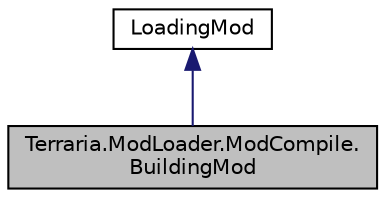 digraph "Terraria.ModLoader.ModCompile.BuildingMod"
{
  edge [fontname="Helvetica",fontsize="10",labelfontname="Helvetica",labelfontsize="10"];
  node [fontname="Helvetica",fontsize="10",shape=record];
  Node0 [label="Terraria.ModLoader.ModCompile.\lBuildingMod",height=0.2,width=0.4,color="black", fillcolor="grey75", style="filled", fontcolor="black"];
  Node1 -> Node0 [dir="back",color="midnightblue",fontsize="10",style="solid",fontname="Helvetica"];
  Node1 [label="LoadingMod",height=0.2,width=0.4,color="black", fillcolor="white", style="filled",URL="$class_loading_mod.html"];
}
